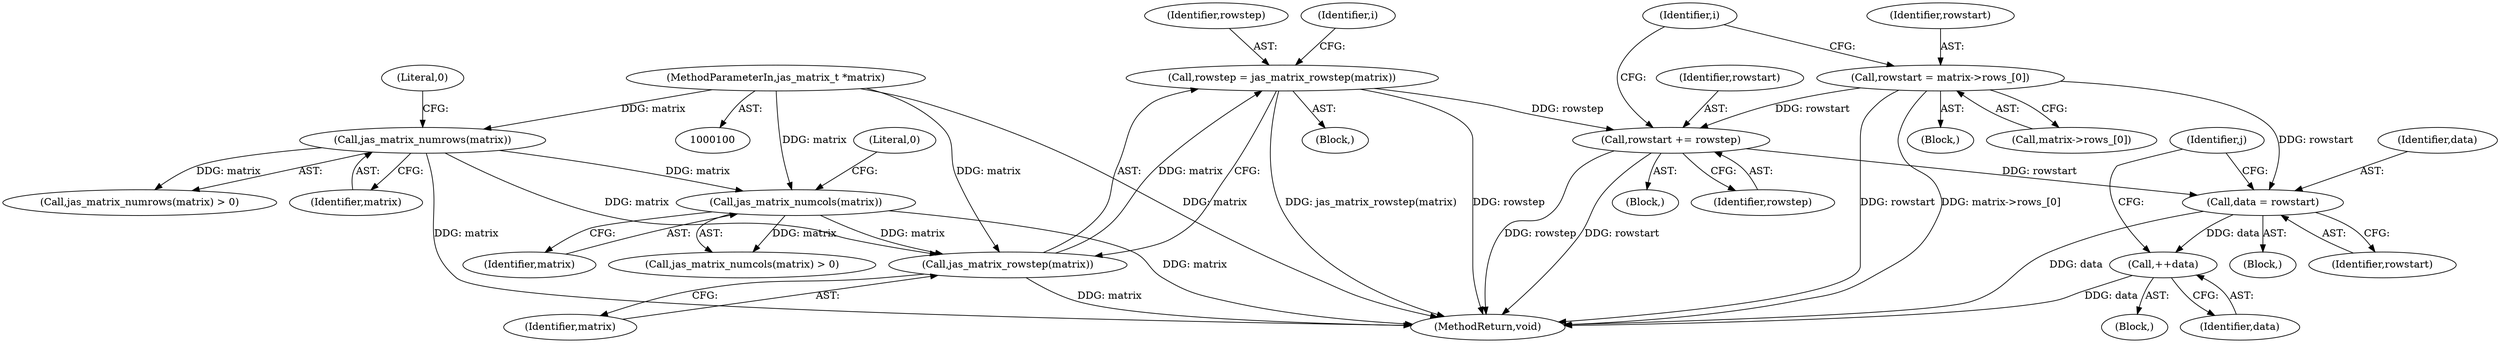digraph "0_jasper_d42b2388f7f8e0332c846675133acea151fc557a_24@pointer" {
"1000148" [label="(Call,rowstart += rowstep)"];
"1000124" [label="(Call,rowstep = jas_matrix_rowstep(matrix))"];
"1000126" [label="(Call,jas_matrix_rowstep(matrix))"];
"1000116" [label="(Call,jas_matrix_numcols(matrix))"];
"1000112" [label="(Call,jas_matrix_numrows(matrix))"];
"1000101" [label="(MethodParameterIn,jas_matrix_t *matrix)"];
"1000135" [label="(Call,rowstart = matrix->rows_[0])"];
"1000159" [label="(Call,data = rowstart)"];
"1000168" [label="(Call,++data)"];
"1000175" [label="(MethodReturn,void)"];
"1000101" [label="(MethodParameterIn,jas_matrix_t *matrix)"];
"1000117" [label="(Identifier,matrix)"];
"1000119" [label="(Block,)"];
"1000153" [label="(Block,)"];
"1000168" [label="(Call,++data)"];
"1000115" [label="(Call,jas_matrix_numcols(matrix) > 0)"];
"1000163" [label="(Identifier,j)"];
"1000118" [label="(Literal,0)"];
"1000136" [label="(Identifier,rowstart)"];
"1000161" [label="(Identifier,rowstart)"];
"1000135" [label="(Call,rowstart = matrix->rows_[0])"];
"1000129" [label="(Block,)"];
"1000150" [label="(Identifier,rowstep)"];
"1000113" [label="(Identifier,matrix)"];
"1000111" [label="(Call,jas_matrix_numrows(matrix) > 0)"];
"1000160" [label="(Identifier,data)"];
"1000169" [label="(Identifier,data)"];
"1000112" [label="(Call,jas_matrix_numrows(matrix))"];
"1000131" [label="(Identifier,i)"];
"1000165" [label="(Block,)"];
"1000145" [label="(Block,)"];
"1000149" [label="(Identifier,rowstart)"];
"1000126" [label="(Call,jas_matrix_rowstep(matrix))"];
"1000125" [label="(Identifier,rowstep)"];
"1000116" [label="(Call,jas_matrix_numcols(matrix))"];
"1000137" [label="(Call,matrix->rows_[0])"];
"1000127" [label="(Identifier,matrix)"];
"1000148" [label="(Call,rowstart += rowstep)"];
"1000114" [label="(Literal,0)"];
"1000159" [label="(Call,data = rowstart)"];
"1000143" [label="(Identifier,i)"];
"1000124" [label="(Call,rowstep = jas_matrix_rowstep(matrix))"];
"1000148" -> "1000145"  [label="AST: "];
"1000148" -> "1000150"  [label="CFG: "];
"1000149" -> "1000148"  [label="AST: "];
"1000150" -> "1000148"  [label="AST: "];
"1000143" -> "1000148"  [label="CFG: "];
"1000148" -> "1000175"  [label="DDG: rowstep"];
"1000148" -> "1000175"  [label="DDG: rowstart"];
"1000124" -> "1000148"  [label="DDG: rowstep"];
"1000135" -> "1000148"  [label="DDG: rowstart"];
"1000148" -> "1000159"  [label="DDG: rowstart"];
"1000124" -> "1000119"  [label="AST: "];
"1000124" -> "1000126"  [label="CFG: "];
"1000125" -> "1000124"  [label="AST: "];
"1000126" -> "1000124"  [label="AST: "];
"1000131" -> "1000124"  [label="CFG: "];
"1000124" -> "1000175"  [label="DDG: rowstep"];
"1000124" -> "1000175"  [label="DDG: jas_matrix_rowstep(matrix)"];
"1000126" -> "1000124"  [label="DDG: matrix"];
"1000126" -> "1000127"  [label="CFG: "];
"1000127" -> "1000126"  [label="AST: "];
"1000126" -> "1000175"  [label="DDG: matrix"];
"1000116" -> "1000126"  [label="DDG: matrix"];
"1000112" -> "1000126"  [label="DDG: matrix"];
"1000101" -> "1000126"  [label="DDG: matrix"];
"1000116" -> "1000115"  [label="AST: "];
"1000116" -> "1000117"  [label="CFG: "];
"1000117" -> "1000116"  [label="AST: "];
"1000118" -> "1000116"  [label="CFG: "];
"1000116" -> "1000175"  [label="DDG: matrix"];
"1000116" -> "1000115"  [label="DDG: matrix"];
"1000112" -> "1000116"  [label="DDG: matrix"];
"1000101" -> "1000116"  [label="DDG: matrix"];
"1000112" -> "1000111"  [label="AST: "];
"1000112" -> "1000113"  [label="CFG: "];
"1000113" -> "1000112"  [label="AST: "];
"1000114" -> "1000112"  [label="CFG: "];
"1000112" -> "1000175"  [label="DDG: matrix"];
"1000112" -> "1000111"  [label="DDG: matrix"];
"1000101" -> "1000112"  [label="DDG: matrix"];
"1000101" -> "1000100"  [label="AST: "];
"1000101" -> "1000175"  [label="DDG: matrix"];
"1000135" -> "1000129"  [label="AST: "];
"1000135" -> "1000137"  [label="CFG: "];
"1000136" -> "1000135"  [label="AST: "];
"1000137" -> "1000135"  [label="AST: "];
"1000143" -> "1000135"  [label="CFG: "];
"1000135" -> "1000175"  [label="DDG: rowstart"];
"1000135" -> "1000175"  [label="DDG: matrix->rows_[0]"];
"1000135" -> "1000159"  [label="DDG: rowstart"];
"1000159" -> "1000153"  [label="AST: "];
"1000159" -> "1000161"  [label="CFG: "];
"1000160" -> "1000159"  [label="AST: "];
"1000161" -> "1000159"  [label="AST: "];
"1000163" -> "1000159"  [label="CFG: "];
"1000159" -> "1000175"  [label="DDG: data"];
"1000159" -> "1000168"  [label="DDG: data"];
"1000168" -> "1000165"  [label="AST: "];
"1000168" -> "1000169"  [label="CFG: "];
"1000169" -> "1000168"  [label="AST: "];
"1000163" -> "1000168"  [label="CFG: "];
"1000168" -> "1000175"  [label="DDG: data"];
}
